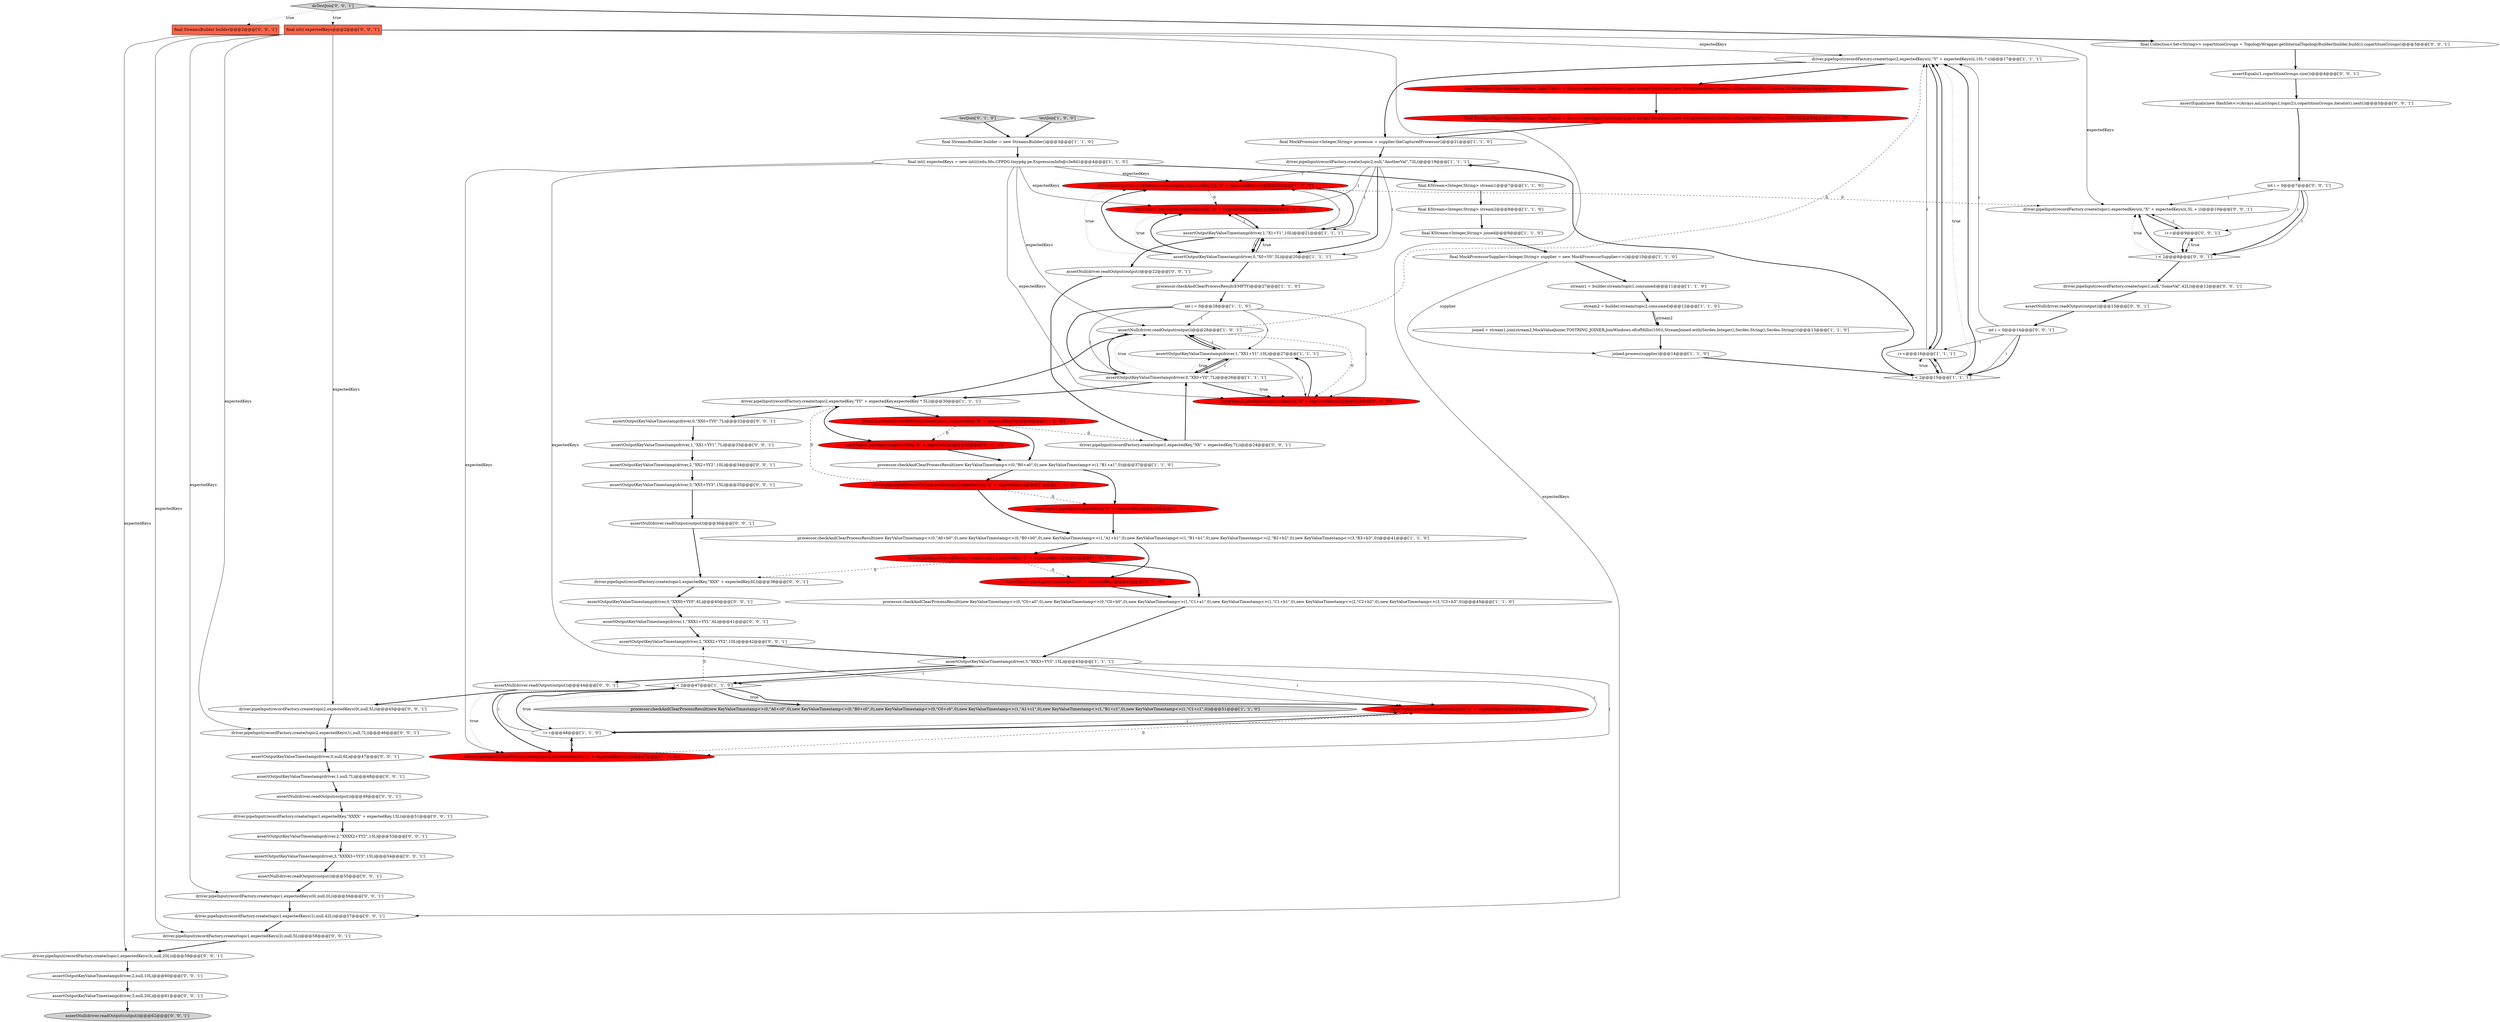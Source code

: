 digraph {
60 [style = filled, label = "assertOutputKeyValueTimestamp(driver,0,\"XX0+YY0\",7L)@@@32@@@['0', '0', '1']", fillcolor = white, shape = ellipse image = "AAA0AAABBB3BBB"];
33 [style = filled, label = "processor.checkAndClearProcessResult(new KeyValueTimestamp<>(0,\"A0+b0\",0),new KeyValueTimestamp<>(0,\"B0+b0\",0),new KeyValueTimestamp<>(1,\"A1+b1\",0),new KeyValueTimestamp<>(1,\"B1+b1\",0),new KeyValueTimestamp<>(2,\"B2+b2\",0),new KeyValueTimestamp<>(3,\"B3+b3\",0))@@@41@@@['1', '1', '0']", fillcolor = white, shape = ellipse image = "AAA0AAABBB1BBB"];
5 [style = filled, label = "final MockProcessorSupplier<Integer,String> supplier = new MockProcessorSupplier<>()@@@10@@@['1', '1', '0']", fillcolor = white, shape = ellipse image = "AAA0AAABBB1BBB"];
1 [style = filled, label = "stream2 = builder.stream(topic2,consumed)@@@12@@@['1', '1', '0']", fillcolor = white, shape = ellipse image = "AAA0AAABBB1BBB"];
24 [style = filled, label = "driver.pipeInput(recordFactory.create(topic1,expectedKeys(i(,\"A\" + expectedKeys(i())@@@23@@@['1', '0', '0']", fillcolor = red, shape = ellipse image = "AAA1AAABBB1BBB"];
29 [style = filled, label = "stream1 = builder.stream(topic1,consumed)@@@11@@@['1', '1', '0']", fillcolor = white, shape = ellipse image = "AAA0AAABBB1BBB"];
22 [style = filled, label = "assertOutputKeyValueTimestamp(driver,3,\"XXX3+YY3\",15L)@@@43@@@['1', '1', '1']", fillcolor = white, shape = ellipse image = "AAA0AAABBB1BBB"];
32 [style = filled, label = "driver.pipeInput(recordFactory.create(topic2,expectedKeys(i(,\"Y\" + expectedKeys(i(,10L * i))@@@17@@@['1', '1', '1']", fillcolor = white, shape = ellipse image = "AAA0AAABBB1BBB"];
30 [style = filled, label = "processor.checkAndClearProcessResult(new KeyValueTimestamp<>(0,\"B0+a0\",0),new KeyValueTimestamp<>(1,\"B1+a1\",0))@@@37@@@['1', '1', '0']", fillcolor = white, shape = ellipse image = "AAA0AAABBB1BBB"];
35 [style = filled, label = "final int(( expectedKeys = new int((((edu.fdu.CPPDG.tinypdg.pe.ExpressionInfo@c3e8d1@@@4@@@['1', '1', '0']", fillcolor = white, shape = ellipse image = "AAA0AAABBB1BBB"];
46 [style = filled, label = "assertNull(driver.readOutput(output))@@@44@@@['0', '0', '1']", fillcolor = white, shape = ellipse image = "AAA0AAABBB3BBB"];
77 [style = filled, label = "assertNull(driver.readOutput(output))@@@55@@@['0', '0', '1']", fillcolor = white, shape = ellipse image = "AAA0AAABBB3BBB"];
54 [style = filled, label = "doTestJoin['0', '0', '1']", fillcolor = lightgray, shape = diamond image = "AAA0AAABBB3BBB"];
72 [style = filled, label = "assertNull(driver.readOutput(output))@@@22@@@['0', '0', '1']", fillcolor = white, shape = ellipse image = "AAA0AAABBB3BBB"];
84 [style = filled, label = "assertNull(driver.readOutput(output))@@@36@@@['0', '0', '1']", fillcolor = white, shape = ellipse image = "AAA0AAABBB3BBB"];
8 [style = filled, label = "i < 2@@@47@@@['1', '1', '0']", fillcolor = white, shape = diamond image = "AAA0AAABBB1BBB"];
56 [style = filled, label = "assertOutputKeyValueTimestamp(driver,0,null,6L)@@@47@@@['0', '0', '1']", fillcolor = white, shape = ellipse image = "AAA0AAABBB3BBB"];
70 [style = filled, label = "driver.pipeInput(recordFactory.create(topic1,expectedKeys(0(,null,0L))@@@56@@@['0', '0', '1']", fillcolor = white, shape = ellipse image = "AAA0AAABBB3BBB"];
0 [style = filled, label = "joined = stream1.join(stream2,MockValueJoiner.TOSTRING_JOINER,JoinWindows.of(ofMillis(100)),StreamJoined.with(Serdes.Integer(),Serdes.String(),Serdes.String()))@@@13@@@['1', '1', '0']", fillcolor = white, shape = ellipse image = "AAA0AAABBB1BBB"];
50 [style = filled, label = "assertOutputKeyValueTimestamp(driver,2,\"XXX2+YY2\",10L)@@@42@@@['0', '0', '1']", fillcolor = white, shape = ellipse image = "AAA0AAABBB3BBB"];
13 [style = filled, label = "assertOutputKeyValueTimestamp(driver,0,\"X0+Y0\",5L)@@@20@@@['1', '1', '1']", fillcolor = white, shape = ellipse image = "AAA0AAABBB1BBB"];
78 [style = filled, label = "i < 2@@@8@@@['0', '0', '1']", fillcolor = white, shape = diamond image = "AAA0AAABBB3BBB"];
26 [style = filled, label = "int i = 0@@@28@@@['1', '1', '0']", fillcolor = white, shape = ellipse image = "AAA0AAABBB1BBB"];
48 [style = filled, label = "assertNull(driver.readOutput(output))@@@13@@@['0', '0', '1']", fillcolor = white, shape = ellipse image = "AAA0AAABBB3BBB"];
7 [style = filled, label = "assertNull(driver.readOutput(output))@@@28@@@['1', '0', '1']", fillcolor = white, shape = ellipse image = "AAA0AAABBB1BBB"];
74 [style = filled, label = "driver.pipeInput(recordFactory.create(topic1,expectedKey,\"XXXX\" + expectedKey,13L))@@@51@@@['0', '0', '1']", fillcolor = white, shape = ellipse image = "AAA0AAABBB3BBB"];
39 [style = filled, label = "inputTopic2.pipeInput(expectedKeys(i(,\"a\" + expectedKeys(i()@@@31@@@['0', '1', '0']", fillcolor = red, shape = ellipse image = "AAA1AAABBB2BBB"];
23 [style = filled, label = "final KStream<Integer,String> joined@@@9@@@['1', '1', '0']", fillcolor = white, shape = ellipse image = "AAA0AAABBB1BBB"];
64 [style = filled, label = "assertOutputKeyValueTimestamp(driver,3,\"XXXX3+YY3\",15L)@@@54@@@['0', '0', '1']", fillcolor = white, shape = ellipse image = "AAA0AAABBB3BBB"];
21 [style = filled, label = "i < 2@@@15@@@['1', '1', '1']", fillcolor = white, shape = diamond image = "AAA0AAABBB1BBB"];
45 [style = filled, label = "final StreamsBuilder builder@@@2@@@['0', '0', '1']", fillcolor = tomato, shape = box image = "AAA0AAABBB3BBB"];
34 [style = filled, label = "driver.pipeInput(recordFactory.create(topic1,expectedKey,\"C\" + expectedKey))@@@41@@@['1', '0', '0']", fillcolor = red, shape = ellipse image = "AAA1AAABBB1BBB"];
67 [style = filled, label = "driver.pipeInput(recordFactory.create(topic1,null,\"SomeVal\",42L))@@@12@@@['0', '0', '1']", fillcolor = white, shape = ellipse image = "AAA0AAABBB3BBB"];
44 [style = filled, label = "inputTopic1.pipeInput(expectedKey,\"C\" + expectedKey)@@@43@@@['0', '1', '0']", fillcolor = red, shape = ellipse image = "AAA1AAABBB2BBB"];
76 [style = filled, label = "assertNull(driver.readOutput(output))@@@49@@@['0', '0', '1']", fillcolor = white, shape = ellipse image = "AAA0AAABBB3BBB"];
15 [style = filled, label = "driver.pipeInput(recordFactory.create(topic1,expectedKey,\"B\" + expectedKey))@@@33@@@['1', '0', '0']", fillcolor = red, shape = ellipse image = "AAA1AAABBB1BBB"];
58 [style = filled, label = "driver.pipeInput(recordFactory.create(topic1,expectedKeys(3(,null,20L))@@@59@@@['0', '0', '1']", fillcolor = white, shape = ellipse image = "AAA0AAABBB3BBB"];
38 [style = filled, label = "inputTopic1.pipeInput(expectedKeys(i(,\"A\" + expectedKeys(i()@@@25@@@['0', '1', '0']", fillcolor = red, shape = ellipse image = "AAA1AAABBB2BBB"];
40 [style = filled, label = "inputTopic2.pipeInput(expectedKey,\"b\" + expectedKey)@@@39@@@['0', '1', '0']", fillcolor = red, shape = ellipse image = "AAA1AAABBB2BBB"];
55 [style = filled, label = "i++@@@9@@@['0', '0', '1']", fillcolor = white, shape = ellipse image = "AAA0AAABBB3BBB"];
14 [style = filled, label = "driver.pipeInput(recordFactory.create(topic2,expectedKey,\"YY\" + expectedKey,expectedKey * 5L))@@@30@@@['1', '1', '1']", fillcolor = white, shape = ellipse image = "AAA0AAABBB1BBB"];
43 [style = filled, label = "final TestInputTopic<Integer,String> inputTopic2 = driver.createInputTopic(topic2,new IntegerSerializer(),new StringSerializer(),Instant.ofEpochMilli(0L),Duration.ZERO)@@@20@@@['0', '1', '0']", fillcolor = red, shape = ellipse image = "AAA1AAABBB2BBB"];
73 [style = filled, label = "assertOutputKeyValueTimestamp(driver,3,null,20L)@@@61@@@['0', '0', '1']", fillcolor = white, shape = ellipse image = "AAA0AAABBB3BBB"];
2 [style = filled, label = "driver.pipeInput(recordFactory.create(topic2,null,\"AnotherVal\",73L))@@@19@@@['1', '1', '1']", fillcolor = white, shape = ellipse image = "AAA0AAABBB1BBB"];
25 [style = filled, label = "final KStream<Integer,String> stream2@@@8@@@['1', '1', '0']", fillcolor = white, shape = ellipse image = "AAA0AAABBB1BBB"];
85 [style = filled, label = "assertNull(driver.readOutput(output))@@@62@@@['0', '0', '1']", fillcolor = lightgray, shape = ellipse image = "AAA0AAABBB3BBB"];
18 [style = filled, label = "assertOutputKeyValueTimestamp(driver,1,\"XX1+Y1\",10L)@@@27@@@['1', '1', '1']", fillcolor = white, shape = ellipse image = "AAA0AAABBB1BBB"];
66 [style = filled, label = "assertOutputKeyValueTimestamp(driver,1,null,7L)@@@48@@@['0', '0', '1']", fillcolor = white, shape = ellipse image = "AAA0AAABBB3BBB"];
17 [style = filled, label = "final MockProcessor<Integer,String> processor = supplier.theCapturedProcessor()@@@21@@@['1', '1', '0']", fillcolor = white, shape = ellipse image = "AAA0AAABBB1BBB"];
6 [style = filled, label = "i++@@@48@@@['1', '1', '0']", fillcolor = white, shape = ellipse image = "AAA0AAABBB1BBB"];
47 [style = filled, label = "driver.pipeInput(recordFactory.create(topic2,expectedKeys(0(,null,5L))@@@45@@@['0', '0', '1']", fillcolor = white, shape = ellipse image = "AAA0AAABBB3BBB"];
41 [style = filled, label = "testJoin['0', '1', '0']", fillcolor = lightgray, shape = diamond image = "AAA0AAABBB2BBB"];
28 [style = filled, label = "driver.pipeInput(recordFactory.create(topic2,expectedKeys(i(,\"c\" + expectedKeys(i())@@@47@@@['1', '0', '0']", fillcolor = red, shape = ellipse image = "AAA1AAABBB1BBB"];
71 [style = filled, label = "final Collection<Set<String>> copartitionGroups = TopologyWrapper.getInternalTopologyBuilder(builder.build()).copartitionGroups()@@@3@@@['0', '0', '1']", fillcolor = white, shape = ellipse image = "AAA0AAABBB3BBB"];
75 [style = filled, label = "driver.pipeInput(recordFactory.create(topic2,expectedKeys(1(,null,7L))@@@46@@@['0', '0', '1']", fillcolor = white, shape = ellipse image = "AAA0AAABBB3BBB"];
69 [style = filled, label = "int i = 0@@@7@@@['0', '0', '1']", fillcolor = white, shape = ellipse image = "AAA0AAABBB3BBB"];
59 [style = filled, label = "driver.pipeInput(recordFactory.create(topic1,expectedKey,\"XX\" + expectedKey,7L))@@@24@@@['0', '0', '1']", fillcolor = white, shape = ellipse image = "AAA0AAABBB3BBB"];
57 [style = filled, label = "assertOutputKeyValueTimestamp(driver,2,\"XXXX2+YY2\",13L)@@@53@@@['0', '0', '1']", fillcolor = white, shape = ellipse image = "AAA0AAABBB3BBB"];
37 [style = filled, label = "final TestInputTopic<Integer,String> inputTopic1 = driver.createInputTopic(topic1,new IntegerSerializer(),new StringSerializer(),Instant.ofEpochMilli(0L),Duration.ZERO)@@@19@@@['0', '1', '0']", fillcolor = red, shape = ellipse image = "AAA1AAABBB2BBB"];
20 [style = filled, label = "final KStream<Integer,String> stream1@@@7@@@['1', '1', '0']", fillcolor = white, shape = ellipse image = "AAA0AAABBB1BBB"];
61 [style = filled, label = "assertEquals(new HashSet<>(Arrays.asList(topic1,topic2)),copartitionGroups.iterator().next())@@@5@@@['0', '0', '1']", fillcolor = white, shape = ellipse image = "AAA0AAABBB3BBB"];
63 [style = filled, label = "driver.pipeInput(recordFactory.create(topic1,expectedKeys(i(,\"X\" + expectedKeys(i(,5L + i))@@@10@@@['0', '0', '1']", fillcolor = white, shape = ellipse image = "AAA0AAABBB3BBB"];
79 [style = filled, label = "assertOutputKeyValueTimestamp(driver,0,\"XXX0+YY0\",6L)@@@40@@@['0', '0', '1']", fillcolor = white, shape = ellipse image = "AAA0AAABBB3BBB"];
80 [style = filled, label = "final int(( expectedKeys@@@2@@@['0', '0', '1']", fillcolor = tomato, shape = box image = "AAA0AAABBB3BBB"];
11 [style = filled, label = "processor.checkAndClearProcessResult(new KeyValueTimestamp<>(0,\"C0+a0\",0),new KeyValueTimestamp<>(0,\"C0+b0\",0),new KeyValueTimestamp<>(1,\"C1+a1\",0),new KeyValueTimestamp<>(1,\"C1+b1\",0),new KeyValueTimestamp<>(2,\"C2+b2\",0),new KeyValueTimestamp<>(3,\"C3+b3\",0))@@@45@@@['1', '1', '0']", fillcolor = white, shape = ellipse image = "AAA0AAABBB1BBB"];
19 [style = filled, label = "final StreamsBuilder builder = new StreamsBuilder()@@@3@@@['1', '1', '0']", fillcolor = white, shape = ellipse image = "AAA0AAABBB1BBB"];
9 [style = filled, label = "joined.process(supplier)@@@14@@@['1', '1', '0']", fillcolor = white, shape = ellipse image = "AAA0AAABBB1BBB"];
82 [style = filled, label = "assertOutputKeyValueTimestamp(driver,1,\"XXX1+YY1\",6L)@@@41@@@['0', '0', '1']", fillcolor = white, shape = ellipse image = "AAA0AAABBB3BBB"];
81 [style = filled, label = "assertOutputKeyValueTimestamp(driver,3,\"XX3+YY3\",15L)@@@35@@@['0', '0', '1']", fillcolor = white, shape = ellipse image = "AAA0AAABBB3BBB"];
3 [style = filled, label = "driver.pipeInput(recordFactory.create(topic2,expectedKey,\"b\" + expectedKey))@@@37@@@['1', '0', '0']", fillcolor = red, shape = ellipse image = "AAA1AAABBB1BBB"];
65 [style = filled, label = "int i = 0@@@14@@@['0', '0', '1']", fillcolor = white, shape = ellipse image = "AAA0AAABBB3BBB"];
16 [style = filled, label = "processor.checkAndClearProcessResult(EMPTY)@@@27@@@['1', '1', '0']", fillcolor = white, shape = ellipse image = "AAA0AAABBB1BBB"];
68 [style = filled, label = "assertOutputKeyValueTimestamp(driver,2,null,10L)@@@60@@@['0', '0', '1']", fillcolor = white, shape = ellipse image = "AAA0AAABBB3BBB"];
31 [style = filled, label = "i++@@@16@@@['1', '1', '1']", fillcolor = white, shape = ellipse image = "AAA0AAABBB1BBB"];
36 [style = filled, label = "inputTopic1.pipeInput(expectedKey,\"B\" + expectedKey)@@@35@@@['0', '1', '0']", fillcolor = red, shape = ellipse image = "AAA1AAABBB2BBB"];
27 [style = filled, label = "assertOutputKeyValueTimestamp(driver,1,\"X1+Y1\",10L)@@@21@@@['1', '1', '1']", fillcolor = white, shape = ellipse image = "AAA0AAABBB1BBB"];
12 [style = filled, label = "assertOutputKeyValueTimestamp(driver,0,\"XX0+Y0\",7L)@@@26@@@['1', '1', '1']", fillcolor = white, shape = ellipse image = "AAA0AAABBB1BBB"];
52 [style = filled, label = "driver.pipeInput(recordFactory.create(topic1,expectedKey,\"XXX\" + expectedKey,6L))@@@38@@@['0', '0', '1']", fillcolor = white, shape = ellipse image = "AAA0AAABBB3BBB"];
62 [style = filled, label = "driver.pipeInput(recordFactory.create(topic1,expectedKeys(2(,null,5L))@@@58@@@['0', '0', '1']", fillcolor = white, shape = ellipse image = "AAA0AAABBB3BBB"];
53 [style = filled, label = "driver.pipeInput(recordFactory.create(topic1,expectedKeys(1(,null,42L))@@@57@@@['0', '0', '1']", fillcolor = white, shape = ellipse image = "AAA0AAABBB3BBB"];
49 [style = filled, label = "assertOutputKeyValueTimestamp(driver,2,\"XX2+YY2\",10L)@@@34@@@['0', '0', '1']", fillcolor = white, shape = ellipse image = "AAA0AAABBB3BBB"];
10 [style = filled, label = "testJoin['1', '0', '0']", fillcolor = lightgray, shape = diamond image = "AAA0AAABBB1BBB"];
4 [style = filled, label = "processor.checkAndClearProcessResult(new KeyValueTimestamp<>(0,\"A0+c0\",0),new KeyValueTimestamp<>(0,\"B0+c0\",0),new KeyValueTimestamp<>(0,\"C0+c0\",0),new KeyValueTimestamp<>(1,\"A1+c1\",0),new KeyValueTimestamp<>(1,\"B1+c1\",0),new KeyValueTimestamp<>(1,\"C1+c1\",0))@@@51@@@['1', '1', '0']", fillcolor = lightgray, shape = ellipse image = "AAA0AAABBB1BBB"];
83 [style = filled, label = "assertOutputKeyValueTimestamp(driver,1,\"XX1+YY1\",7L)@@@33@@@['0', '0', '1']", fillcolor = white, shape = ellipse image = "AAA0AAABBB3BBB"];
42 [style = filled, label = "inputTopic2.pipeInput(expectedKeys(i(,\"c\" + expectedKeys(i()@@@49@@@['0', '1', '0']", fillcolor = red, shape = ellipse image = "AAA1AAABBB2BBB"];
51 [style = filled, label = "assertEquals(1,copartitionGroups.size())@@@4@@@['0', '0', '1']", fillcolor = white, shape = ellipse image = "AAA0AAABBB3BBB"];
27->13 [style = bold, label=""];
60->83 [style = bold, label=""];
75->56 [style = bold, label=""];
55->63 [style = solid, label="i"];
1->0 [style = solid, label="stream2"];
18->7 [style = solid, label="i"];
28->6 [style = bold, label=""];
13->24 [style = dotted, label="true"];
8->28 [style = dotted, label="true"];
12->39 [style = dotted, label="true"];
32->37 [style = bold, label=""];
3->40 [style = dashed, label="0"];
13->27 [style = dotted, label="true"];
41->19 [style = bold, label=""];
50->22 [style = bold, label=""];
69->63 [style = solid, label="i"];
78->63 [style = dotted, label="true"];
10->19 [style = bold, label=""];
67->48 [style = bold, label=""];
80->47 [style = solid, label="expectedKeys"];
2->27 [style = solid, label="i"];
31->21 [style = bold, label=""];
70->53 [style = bold, label=""];
64->77 [style = bold, label=""];
69->78 [style = bold, label=""];
6->42 [style = solid, label="i"];
12->7 [style = bold, label=""];
77->70 [style = bold, label=""];
68->73 [style = bold, label=""];
21->2 [style = bold, label=""];
59->12 [style = bold, label=""];
7->14 [style = bold, label=""];
39->18 [style = bold, label=""];
22->8 [style = bold, label=""];
26->12 [style = bold, label=""];
37->43 [style = bold, label=""];
63->55 [style = bold, label=""];
65->31 [style = solid, label="i"];
21->31 [style = bold, label=""];
80->62 [style = solid, label="expectedKeys"];
51->61 [style = bold, label=""];
15->59 [style = dashed, label="0"];
12->18 [style = bold, label=""];
9->21 [style = bold, label=""];
30->40 [style = bold, label=""];
27->38 [style = solid, label="i"];
24->63 [style = dashed, label="0"];
8->4 [style = bold, label=""];
29->1 [style = bold, label=""];
33->44 [style = bold, label=""];
54->71 [style = bold, label=""];
24->27 [style = bold, label=""];
54->45 [style = dotted, label="true"];
5->29 [style = bold, label=""];
8->28 [style = bold, label=""];
22->46 [style = bold, label=""];
31->32 [style = solid, label="i"];
65->21 [style = solid, label="i"];
84->52 [style = bold, label=""];
35->20 [style = bold, label=""];
18->39 [style = solid, label="i"];
16->26 [style = bold, label=""];
18->12 [style = bold, label=""];
28->42 [style = dashed, label="0"];
21->32 [style = dotted, label="true"];
14->60 [style = bold, label=""];
12->18 [style = dotted, label="true"];
1->0 [style = bold, label=""];
3->33 [style = bold, label=""];
15->36 [style = dashed, label="0"];
20->25 [style = bold, label=""];
13->16 [style = bold, label=""];
35->39 [style = solid, label="expectedKeys"];
36->30 [style = bold, label=""];
8->50 [style = dashed, label="0"];
17->2 [style = bold, label=""];
21->31 [style = dotted, label="true"];
12->14 [style = bold, label=""];
34->52 [style = dashed, label="0"];
27->24 [style = solid, label="i"];
14->15 [style = bold, label=""];
69->78 [style = solid, label="i"];
7->39 [style = dashed, label="0"];
18->7 [style = bold, label=""];
12->7 [style = dotted, label="true"];
2->24 [style = solid, label="i"];
32->17 [style = bold, label=""];
32->31 [style = bold, label=""];
26->18 [style = solid, label="i"];
52->79 [style = bold, label=""];
31->21 [style = solid, label="i"];
14->36 [style = bold, label=""];
78->55 [style = dotted, label="true"];
13->24 [style = bold, label=""];
23->5 [style = bold, label=""];
22->42 [style = solid, label="i"];
80->75 [style = solid, label="expectedKeys"];
6->28 [style = solid, label="i"];
80->70 [style = solid, label="expectedKeys"];
31->32 [style = bold, label=""];
54->80 [style = dotted, label="true"];
22->6 [style = solid, label="i"];
26->39 [style = solid, label="i"];
61->69 [style = bold, label=""];
8->42 [style = dotted, label="true"];
65->32 [style = solid, label="i"];
38->27 [style = bold, label=""];
80->63 [style = solid, label="expectedKeys"];
2->13 [style = solid, label="i"];
13->38 [style = dotted, label="true"];
79->82 [style = bold, label=""];
56->66 [style = bold, label=""];
72->59 [style = bold, label=""];
66->76 [style = bold, label=""];
65->21 [style = bold, label=""];
34->44 [style = dashed, label="0"];
53->62 [style = bold, label=""];
76->74 [style = bold, label=""];
43->17 [style = bold, label=""];
40->33 [style = bold, label=""];
13->27 [style = bold, label=""];
35->24 [style = solid, label="expectedKeys"];
8->6 [style = dotted, label="true"];
30->3 [style = bold, label=""];
19->35 [style = bold, label=""];
11->22 [style = bold, label=""];
7->18 [style = bold, label=""];
26->12 [style = solid, label="i"];
35->7 [style = solid, label="expectedKeys"];
83->49 [style = bold, label=""];
7->32 [style = dashed, label="0"];
69->55 [style = solid, label="i"];
12->39 [style = bold, label=""];
3->14 [style = dashed, label="0"];
2->38 [style = solid, label="i"];
78->63 [style = bold, label=""];
47->75 [style = bold, label=""];
82->50 [style = bold, label=""];
81->84 [style = bold, label=""];
55->78 [style = bold, label=""];
49->81 [style = bold, label=""];
18->12 [style = solid, label="i"];
58->68 [style = bold, label=""];
0->9 [style = bold, label=""];
71->51 [style = bold, label=""];
80->53 [style = solid, label="expectedKeys"];
57->64 [style = bold, label=""];
25->23 [style = bold, label=""];
74->57 [style = bold, label=""];
62->58 [style = bold, label=""];
5->9 [style = solid, label="supplier"];
15->30 [style = bold, label=""];
27->72 [style = bold, label=""];
55->78 [style = solid, label="i"];
46->47 [style = bold, label=""];
35->38 [style = solid, label="expectedKeys"];
34->11 [style = bold, label=""];
6->8 [style = solid, label="i"];
2->13 [style = bold, label=""];
35->42 [style = solid, label="expectedKeys"];
35->28 [style = solid, label="expectedKeys"];
8->42 [style = bold, label=""];
80->32 [style = solid, label="expectedKeys"];
42->6 [style = bold, label=""];
80->58 [style = solid, label="expectedKeys"];
78->67 [style = bold, label=""];
6->8 [style = bold, label=""];
21->32 [style = bold, label=""];
73->85 [style = bold, label=""];
44->11 [style = bold, label=""];
13->38 [style = bold, label=""];
22->28 [style = solid, label="i"];
48->65 [style = bold, label=""];
27->13 [style = solid, label="i"];
33->34 [style = bold, label=""];
22->8 [style = solid, label="i"];
24->38 [style = dashed, label="0"];
26->7 [style = solid, label="i"];
}
